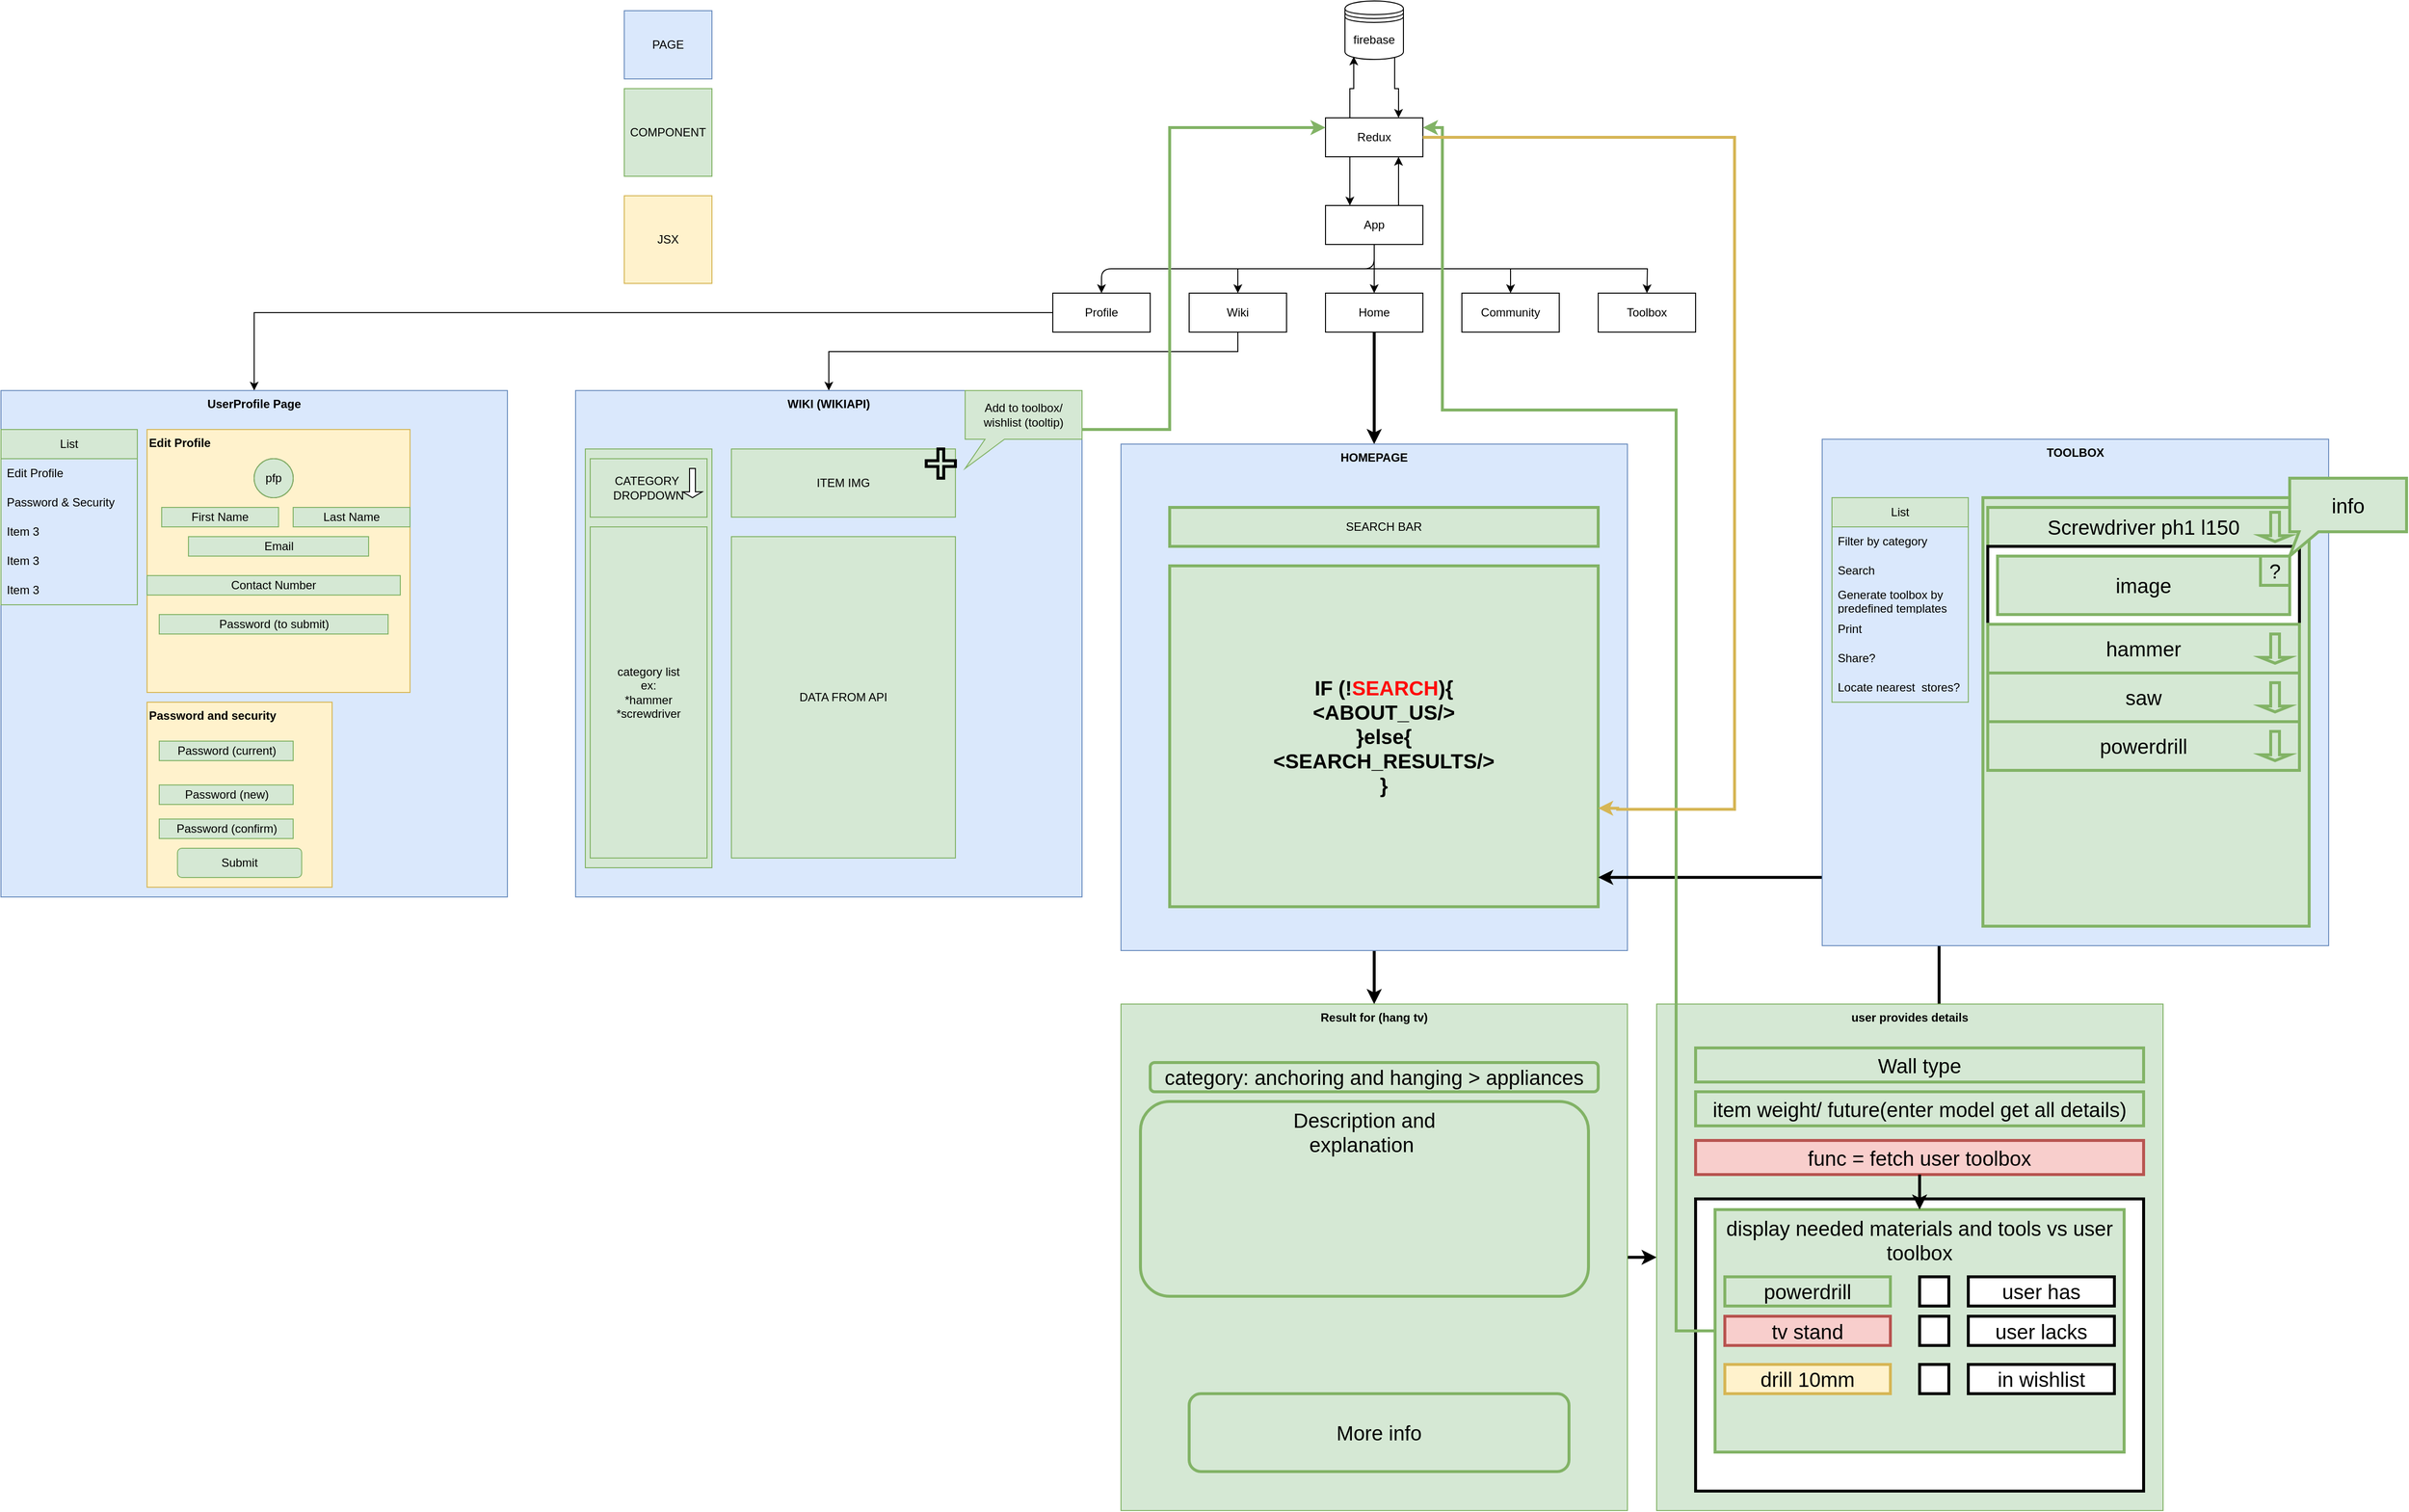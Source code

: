 <mxfile version="20.8.23" type="github">
  <diagram name="Page-1" id="2c0d36ab-eaac-3732-788b-9136903baeff">
    <mxGraphModel dx="3440.5" dy="911" grid="1" gridSize="10" guides="1" tooltips="1" connect="1" arrows="1" fold="1" page="1" pageScale="1.5" pageWidth="1169" pageHeight="827" background="none" math="0" shadow="0">
      <root>
        <mxCell id="0" />
        <mxCell id="1" parent="0" />
        <mxCell id="G5pGbf08PNdvRAmgkb_J-200" style="edgeStyle=orthogonalEdgeStyle;rounded=0;orthogonalLoop=1;jettySize=auto;html=1;exitX=0.85;exitY=0.95;exitDx=0;exitDy=0;exitPerimeter=0;entryX=0.75;entryY=0;entryDx=0;entryDy=0;" edge="1" parent="1" source="G5pGbf08PNdvRAmgkb_J-149" target="G5pGbf08PNdvRAmgkb_J-193">
          <mxGeometry relative="1" as="geometry" />
        </mxCell>
        <mxCell id="G5pGbf08PNdvRAmgkb_J-149" value="firebase" style="shape=datastore;whiteSpace=wrap;html=1;" vertex="1" parent="1">
          <mxGeometry x="750" width="60" height="60" as="geometry" />
        </mxCell>
        <mxCell id="G5pGbf08PNdvRAmgkb_J-195" style="edgeStyle=orthogonalEdgeStyle;rounded=0;orthogonalLoop=1;jettySize=auto;html=1;exitX=0.75;exitY=0;exitDx=0;exitDy=0;entryX=0.75;entryY=1;entryDx=0;entryDy=0;" edge="1" parent="1" source="G5pGbf08PNdvRAmgkb_J-182" target="G5pGbf08PNdvRAmgkb_J-193">
          <mxGeometry relative="1" as="geometry" />
        </mxCell>
        <mxCell id="G5pGbf08PNdvRAmgkb_J-182" value="App" style="whiteSpace=wrap;html=1;" vertex="1" parent="1">
          <mxGeometry x="730" y="210" width="100" height="40" as="geometry" />
        </mxCell>
        <mxCell id="G5pGbf08PNdvRAmgkb_J-202" style="edgeStyle=orthogonalEdgeStyle;rounded=0;orthogonalLoop=1;jettySize=auto;html=1;entryX=0.5;entryY=0;entryDx=0;entryDy=0;" edge="1" parent="1" source="G5pGbf08PNdvRAmgkb_J-183" target="G5pGbf08PNdvRAmgkb_J-201">
          <mxGeometry relative="1" as="geometry" />
        </mxCell>
        <mxCell id="G5pGbf08PNdvRAmgkb_J-183" value="Profile" style="whiteSpace=wrap;html=1;" vertex="1" parent="1">
          <mxGeometry x="450" y="300" width="100" height="40" as="geometry" />
        </mxCell>
        <mxCell id="G5pGbf08PNdvRAmgkb_J-184" value="" style="edgeStyle=elbowEdgeStyle;elbow=vertical;html=1;rounded=1;curved=0;sourcePerimeterSpacing=0;targetPerimeterSpacing=0;startSize=6;endSize=6;" edge="1" parent="1" source="G5pGbf08PNdvRAmgkb_J-182" target="G5pGbf08PNdvRAmgkb_J-183">
          <mxGeometry relative="1" as="geometry" />
        </mxCell>
        <mxCell id="G5pGbf08PNdvRAmgkb_J-185" style="edgeStyle=orthogonalEdgeStyle;rounded=0;orthogonalLoop=1;jettySize=auto;html=1;exitX=0.5;exitY=1;exitDx=0;exitDy=0;" edge="1" parent="1" source="G5pGbf08PNdvRAmgkb_J-182">
          <mxGeometry relative="1" as="geometry">
            <mxPoint x="1060" y="300" as="targetPoint" />
          </mxGeometry>
        </mxCell>
        <mxCell id="G5pGbf08PNdvRAmgkb_J-243" style="edgeStyle=orthogonalEdgeStyle;rounded=0;orthogonalLoop=1;jettySize=auto;html=1;" edge="1" parent="1" source="G5pGbf08PNdvRAmgkb_J-186" target="G5pGbf08PNdvRAmgkb_J-233">
          <mxGeometry relative="1" as="geometry">
            <Array as="points">
              <mxPoint x="640" y="360" />
              <mxPoint x="220" y="360" />
            </Array>
          </mxGeometry>
        </mxCell>
        <mxCell id="G5pGbf08PNdvRAmgkb_J-186" value="Wiki" style="whiteSpace=wrap;html=1;" vertex="1" parent="1">
          <mxGeometry x="590" y="300" width="100" height="40" as="geometry" />
        </mxCell>
        <mxCell id="G5pGbf08PNdvRAmgkb_J-187" style="edgeStyle=orthogonalEdgeStyle;rounded=0;orthogonalLoop=1;jettySize=auto;html=1;entryX=0.5;entryY=0;entryDx=0;entryDy=0;exitX=0.5;exitY=1;exitDx=0;exitDy=0;" edge="1" parent="1" source="G5pGbf08PNdvRAmgkb_J-182" target="G5pGbf08PNdvRAmgkb_J-186">
          <mxGeometry relative="1" as="geometry" />
        </mxCell>
        <mxCell id="G5pGbf08PNdvRAmgkb_J-245" style="edgeStyle=orthogonalEdgeStyle;rounded=0;orthogonalLoop=1;jettySize=auto;html=1;entryX=0.5;entryY=0;entryDx=0;entryDy=0;strokeWidth=3;" edge="1" parent="1" source="G5pGbf08PNdvRAmgkb_J-188" target="G5pGbf08PNdvRAmgkb_J-244">
          <mxGeometry relative="1" as="geometry" />
        </mxCell>
        <mxCell id="G5pGbf08PNdvRAmgkb_J-188" value="Home" style="whiteSpace=wrap;html=1;" vertex="1" parent="1">
          <mxGeometry x="730" y="300" width="100" height="40" as="geometry" />
        </mxCell>
        <mxCell id="G5pGbf08PNdvRAmgkb_J-189" style="edgeStyle=orthogonalEdgeStyle;rounded=0;orthogonalLoop=1;jettySize=auto;html=1;exitX=0.5;exitY=1;exitDx=0;exitDy=0;" edge="1" parent="1" source="G5pGbf08PNdvRAmgkb_J-182" target="G5pGbf08PNdvRAmgkb_J-188">
          <mxGeometry relative="1" as="geometry" />
        </mxCell>
        <mxCell id="G5pGbf08PNdvRAmgkb_J-190" value="Community" style="whiteSpace=wrap;html=1;" vertex="1" parent="1">
          <mxGeometry x="870" y="300" width="100" height="40" as="geometry" />
        </mxCell>
        <mxCell id="G5pGbf08PNdvRAmgkb_J-191" style="edgeStyle=orthogonalEdgeStyle;rounded=0;orthogonalLoop=1;jettySize=auto;html=1;exitX=0.5;exitY=1;exitDx=0;exitDy=0;" edge="1" parent="1" source="G5pGbf08PNdvRAmgkb_J-182" target="G5pGbf08PNdvRAmgkb_J-190">
          <mxGeometry relative="1" as="geometry" />
        </mxCell>
        <mxCell id="G5pGbf08PNdvRAmgkb_J-196" style="edgeStyle=orthogonalEdgeStyle;rounded=0;orthogonalLoop=1;jettySize=auto;html=1;exitX=0.25;exitY=1;exitDx=0;exitDy=0;entryX=0.25;entryY=0;entryDx=0;entryDy=0;" edge="1" parent="1" source="G5pGbf08PNdvRAmgkb_J-193" target="G5pGbf08PNdvRAmgkb_J-182">
          <mxGeometry relative="1" as="geometry" />
        </mxCell>
        <mxCell id="G5pGbf08PNdvRAmgkb_J-199" style="edgeStyle=orthogonalEdgeStyle;rounded=0;orthogonalLoop=1;jettySize=auto;html=1;exitX=0.25;exitY=0;exitDx=0;exitDy=0;entryX=0.15;entryY=0.95;entryDx=0;entryDy=0;entryPerimeter=0;" edge="1" parent="1" source="G5pGbf08PNdvRAmgkb_J-193" target="G5pGbf08PNdvRAmgkb_J-149">
          <mxGeometry relative="1" as="geometry" />
        </mxCell>
        <mxCell id="G5pGbf08PNdvRAmgkb_J-193" value="Redux" style="whiteSpace=wrap;html=1;" vertex="1" parent="1">
          <mxGeometry x="730" y="120" width="100" height="40" as="geometry" />
        </mxCell>
        <mxCell id="G5pGbf08PNdvRAmgkb_J-194" value="Toolbox" style="whiteSpace=wrap;html=1;" vertex="1" parent="1">
          <mxGeometry x="1010" y="300" width="100" height="40" as="geometry" />
        </mxCell>
        <mxCell id="G5pGbf08PNdvRAmgkb_J-201" value="&lt;b&gt;UserProfile Page&lt;/b&gt;" style="whiteSpace=wrap;html=1;aspect=fixed;verticalAlign=top;fillColor=#dae8fc;strokeColor=#6c8ebf;" vertex="1" parent="1">
          <mxGeometry x="-630" y="400" width="520" height="520" as="geometry" />
        </mxCell>
        <mxCell id="G5pGbf08PNdvRAmgkb_J-204" value="List" style="swimlane;fontStyle=0;childLayout=stackLayout;horizontal=1;startSize=30;horizontalStack=0;resizeParent=1;resizeParentMax=0;resizeLast=0;collapsible=1;marginBottom=0;whiteSpace=wrap;html=1;fillColor=#d5e8d4;strokeColor=#82b366;" vertex="1" parent="1">
          <mxGeometry x="-630" y="440" width="140" height="180" as="geometry" />
        </mxCell>
        <mxCell id="G5pGbf08PNdvRAmgkb_J-205" value="Edit Profile" style="text;strokeColor=none;fillColor=none;align=left;verticalAlign=middle;spacingLeft=4;spacingRight=4;overflow=hidden;points=[[0,0.5],[1,0.5]];portConstraint=eastwest;rotatable=0;whiteSpace=wrap;html=1;" vertex="1" parent="G5pGbf08PNdvRAmgkb_J-204">
          <mxGeometry y="30" width="140" height="30" as="geometry" />
        </mxCell>
        <mxCell id="G5pGbf08PNdvRAmgkb_J-206" value="Password &amp;amp; Security" style="text;strokeColor=none;fillColor=none;align=left;verticalAlign=middle;spacingLeft=4;spacingRight=4;overflow=hidden;points=[[0,0.5],[1,0.5]];portConstraint=eastwest;rotatable=0;whiteSpace=wrap;html=1;" vertex="1" parent="G5pGbf08PNdvRAmgkb_J-204">
          <mxGeometry y="60" width="140" height="30" as="geometry" />
        </mxCell>
        <mxCell id="G5pGbf08PNdvRAmgkb_J-207" value="Item 3" style="text;strokeColor=none;fillColor=none;align=left;verticalAlign=middle;spacingLeft=4;spacingRight=4;overflow=hidden;points=[[0,0.5],[1,0.5]];portConstraint=eastwest;rotatable=0;whiteSpace=wrap;html=1;" vertex="1" parent="G5pGbf08PNdvRAmgkb_J-204">
          <mxGeometry y="90" width="140" height="30" as="geometry" />
        </mxCell>
        <mxCell id="G5pGbf08PNdvRAmgkb_J-208" value="Item 3" style="text;strokeColor=none;fillColor=none;align=left;verticalAlign=middle;spacingLeft=4;spacingRight=4;overflow=hidden;points=[[0,0.5],[1,0.5]];portConstraint=eastwest;rotatable=0;whiteSpace=wrap;html=1;" vertex="1" parent="G5pGbf08PNdvRAmgkb_J-204">
          <mxGeometry y="120" width="140" height="30" as="geometry" />
        </mxCell>
        <mxCell id="G5pGbf08PNdvRAmgkb_J-209" value="Item 3" style="text;strokeColor=none;fillColor=none;align=left;verticalAlign=middle;spacingLeft=4;spacingRight=4;overflow=hidden;points=[[0,0.5],[1,0.5]];portConstraint=eastwest;rotatable=0;whiteSpace=wrap;html=1;" vertex="1" parent="G5pGbf08PNdvRAmgkb_J-204">
          <mxGeometry y="150" width="140" height="30" as="geometry" />
        </mxCell>
        <mxCell id="G5pGbf08PNdvRAmgkb_J-210" value="Edit Profile" style="whiteSpace=wrap;html=1;aspect=fixed;verticalAlign=top;align=left;fontStyle=1;fillColor=#fff2cc;strokeColor=#d6b656;" vertex="1" parent="1">
          <mxGeometry x="-480" y="440" width="270" height="270" as="geometry" />
        </mxCell>
        <mxCell id="G5pGbf08PNdvRAmgkb_J-212" value="pfp" style="ellipse;whiteSpace=wrap;html=1;aspect=fixed;" vertex="1" parent="1">
          <mxGeometry x="-370" y="470" width="40" height="40" as="geometry" />
        </mxCell>
        <mxCell id="G5pGbf08PNdvRAmgkb_J-213" value="First Name" style="rounded=0;whiteSpace=wrap;html=1;" vertex="1" parent="1">
          <mxGeometry x="-465" y="520" width="120" height="20" as="geometry" />
        </mxCell>
        <mxCell id="G5pGbf08PNdvRAmgkb_J-214" value="Last Name" style="rounded=0;whiteSpace=wrap;html=1;" vertex="1" parent="1">
          <mxGeometry x="-330" y="520" width="120" height="20" as="geometry" />
        </mxCell>
        <mxCell id="G5pGbf08PNdvRAmgkb_J-215" value="Email" style="rounded=0;whiteSpace=wrap;html=1;" vertex="1" parent="1">
          <mxGeometry x="-437.5" y="550" width="185" height="20" as="geometry" />
        </mxCell>
        <mxCell id="G5pGbf08PNdvRAmgkb_J-216" value="Contact Number" style="rounded=0;whiteSpace=wrap;html=1;" vertex="1" parent="1">
          <mxGeometry x="-480" y="590" width="260" height="20" as="geometry" />
        </mxCell>
        <mxCell id="G5pGbf08PNdvRAmgkb_J-217" value="Password (to submit)" style="rounded=0;whiteSpace=wrap;html=1;" vertex="1" parent="1">
          <mxGeometry x="-467.5" y="630" width="235" height="20" as="geometry" />
        </mxCell>
        <mxCell id="G5pGbf08PNdvRAmgkb_J-218" value="Password and security" style="whiteSpace=wrap;html=1;aspect=fixed;verticalAlign=top;align=left;fontStyle=1;fillColor=#fff2cc;strokeColor=#d6b656;" vertex="1" parent="1">
          <mxGeometry x="-480" y="720" width="190" height="190" as="geometry" />
        </mxCell>
        <mxCell id="G5pGbf08PNdvRAmgkb_J-219" value="Password (current)" style="rounded=0;whiteSpace=wrap;html=1;" vertex="1" parent="1">
          <mxGeometry x="-467.5" y="760" width="137.5" height="20" as="geometry" />
        </mxCell>
        <mxCell id="G5pGbf08PNdvRAmgkb_J-220" value="Password (new)" style="rounded=0;whiteSpace=wrap;html=1;fillColor=#d5e8d4;strokeColor=#82b366;" vertex="1" parent="1">
          <mxGeometry x="-467.5" y="805" width="137.5" height="20" as="geometry" />
        </mxCell>
        <mxCell id="G5pGbf08PNdvRAmgkb_J-221" value="Password (confirm)" style="rounded=0;whiteSpace=wrap;html=1;fillColor=#d5e8d4;strokeColor=#82b366;" vertex="1" parent="1">
          <mxGeometry x="-467.5" y="840" width="137.5" height="20" as="geometry" />
        </mxCell>
        <mxCell id="G5pGbf08PNdvRAmgkb_J-222" value="Submit" style="rounded=1;whiteSpace=wrap;html=1;fillColor=#d5e8d4;strokeColor=#82b366;" vertex="1" parent="1">
          <mxGeometry x="-448.75" y="870" width="127.5" height="30" as="geometry" />
        </mxCell>
        <mxCell id="G5pGbf08PNdvRAmgkb_J-223" value="pfp" style="ellipse;whiteSpace=wrap;html=1;aspect=fixed;fillColor=#d5e8d4;strokeColor=#82b366;" vertex="1" parent="1">
          <mxGeometry x="-370" y="470" width="40" height="40" as="geometry" />
        </mxCell>
        <mxCell id="G5pGbf08PNdvRAmgkb_J-224" value="First Name" style="rounded=0;whiteSpace=wrap;html=1;fillColor=#d5e8d4;strokeColor=#82b366;" vertex="1" parent="1">
          <mxGeometry x="-465" y="520" width="120" height="20" as="geometry" />
        </mxCell>
        <mxCell id="G5pGbf08PNdvRAmgkb_J-225" value="Last Name" style="rounded=0;whiteSpace=wrap;html=1;fillColor=#d5e8d4;strokeColor=#82b366;" vertex="1" parent="1">
          <mxGeometry x="-330" y="520" width="120" height="20" as="geometry" />
        </mxCell>
        <mxCell id="G5pGbf08PNdvRAmgkb_J-226" value="Email" style="rounded=0;whiteSpace=wrap;html=1;fillColor=#d5e8d4;strokeColor=#82b366;" vertex="1" parent="1">
          <mxGeometry x="-437.5" y="550" width="185" height="20" as="geometry" />
        </mxCell>
        <mxCell id="G5pGbf08PNdvRAmgkb_J-227" value="Contact Number" style="rounded=0;whiteSpace=wrap;html=1;fillColor=#d5e8d4;strokeColor=#82b366;" vertex="1" parent="1">
          <mxGeometry x="-480" y="590" width="260" height="20" as="geometry" />
        </mxCell>
        <mxCell id="G5pGbf08PNdvRAmgkb_J-228" value="Password (to submit)" style="rounded=0;whiteSpace=wrap;html=1;fillColor=#d5e8d4;strokeColor=#82b366;" vertex="1" parent="1">
          <mxGeometry x="-467.5" y="630" width="235" height="20" as="geometry" />
        </mxCell>
        <mxCell id="G5pGbf08PNdvRAmgkb_J-229" value="Password (current)" style="rounded=0;whiteSpace=wrap;html=1;fillColor=#d5e8d4;strokeColor=#82b366;" vertex="1" parent="1">
          <mxGeometry x="-467.5" y="760" width="137.5" height="20" as="geometry" />
        </mxCell>
        <mxCell id="G5pGbf08PNdvRAmgkb_J-230" value="PAGE" style="rounded=0;whiteSpace=wrap;html=1;fillColor=#dae8fc;strokeColor=#6c8ebf;" vertex="1" parent="1">
          <mxGeometry x="10" y="10" width="90" height="70" as="geometry" />
        </mxCell>
        <mxCell id="G5pGbf08PNdvRAmgkb_J-231" value="COMPONENT" style="rounded=0;whiteSpace=wrap;html=1;fillColor=#d5e8d4;strokeColor=#82b366;" vertex="1" parent="1">
          <mxGeometry x="10" y="90" width="90" height="90" as="geometry" />
        </mxCell>
        <mxCell id="G5pGbf08PNdvRAmgkb_J-232" value="JSX" style="rounded=0;whiteSpace=wrap;html=1;fillColor=#fff2cc;strokeColor=#d6b656;" vertex="1" parent="1">
          <mxGeometry x="10" y="200" width="90" height="90" as="geometry" />
        </mxCell>
        <mxCell id="G5pGbf08PNdvRAmgkb_J-233" value="&lt;b&gt;WIKI (WIKIAPI)&lt;/b&gt;" style="whiteSpace=wrap;html=1;aspect=fixed;verticalAlign=top;fillColor=#dae8fc;strokeColor=#6c8ebf;" vertex="1" parent="1">
          <mxGeometry x="-40" y="400" width="520" height="520" as="geometry" />
        </mxCell>
        <mxCell id="G5pGbf08PNdvRAmgkb_J-234" value="" style="rounded=0;whiteSpace=wrap;html=1;fillColor=#d5e8d4;strokeColor=#82b366;" vertex="1" parent="1">
          <mxGeometry x="-30" y="460" width="130" height="430" as="geometry" />
        </mxCell>
        <mxCell id="G5pGbf08PNdvRAmgkb_J-235" value="CATEGORY&amp;nbsp;&lt;br&gt;DROPDOWN" style="rounded=0;whiteSpace=wrap;html=1;fillColor=#d5e8d4;strokeColor=#82b366;" vertex="1" parent="1">
          <mxGeometry x="-25" y="470" width="120" height="60" as="geometry" />
        </mxCell>
        <mxCell id="G5pGbf08PNdvRAmgkb_J-236" value="" style="shape=singleArrow;direction=south;whiteSpace=wrap;html=1;" vertex="1" parent="1">
          <mxGeometry x="70" y="480" width="20" height="30" as="geometry" />
        </mxCell>
        <mxCell id="G5pGbf08PNdvRAmgkb_J-237" value="category list&lt;br&gt;ex:&lt;br&gt;*hammer&lt;br&gt;*screwdriver" style="rounded=0;whiteSpace=wrap;html=1;fillColor=#d5e8d4;strokeColor=#82b366;" vertex="1" parent="1">
          <mxGeometry x="-25" y="540" width="120" height="340" as="geometry" />
        </mxCell>
        <mxCell id="G5pGbf08PNdvRAmgkb_J-238" value="ITEM IMG" style="rounded=0;whiteSpace=wrap;html=1;fillColor=#d5e8d4;strokeColor=#82b366;" vertex="1" parent="1">
          <mxGeometry x="120" y="460" width="230" height="70" as="geometry" />
        </mxCell>
        <mxCell id="G5pGbf08PNdvRAmgkb_J-239" value="" style="shape=cross;whiteSpace=wrap;html=1;fillColor=#d5e8d4;strokeColor=#000000;strokeWidth=3;" vertex="1" parent="1">
          <mxGeometry x="320" y="460" width="30" height="30" as="geometry" />
        </mxCell>
        <mxCell id="G5pGbf08PNdvRAmgkb_J-240" value="DATA FROM API" style="rounded=0;whiteSpace=wrap;html=1;fillColor=#d5e8d4;strokeColor=#82b366;" vertex="1" parent="1">
          <mxGeometry x="120" y="550" width="230" height="330" as="geometry" />
        </mxCell>
        <mxCell id="G5pGbf08PNdvRAmgkb_J-242" style="edgeStyle=orthogonalEdgeStyle;rounded=0;orthogonalLoop=1;jettySize=auto;html=1;fillColor=#d5e8d4;strokeColor=#82b366;strokeWidth=3;" edge="1" parent="1" source="G5pGbf08PNdvRAmgkb_J-241">
          <mxGeometry relative="1" as="geometry">
            <mxPoint x="730" y="130" as="targetPoint" />
            <Array as="points">
              <mxPoint x="570" y="440" />
              <mxPoint x="570" y="130" />
            </Array>
          </mxGeometry>
        </mxCell>
        <mxCell id="G5pGbf08PNdvRAmgkb_J-241" value="Add to toolbox/ wishlist (tooltip)" style="shape=callout;whiteSpace=wrap;html=1;perimeter=calloutPerimeter;position2=0;size=30;position=0.17;fillColor=#d5e8d4;strokeColor=#82b366;" vertex="1" parent="1">
          <mxGeometry x="360" y="400" width="120" height="80" as="geometry" />
        </mxCell>
        <mxCell id="G5pGbf08PNdvRAmgkb_J-249" style="edgeStyle=orthogonalEdgeStyle;rounded=0;orthogonalLoop=1;jettySize=auto;html=1;entryX=0.5;entryY=0;entryDx=0;entryDy=0;strokeWidth=3;fontSize=21;fontColor=#FF0A0A;" edge="1" parent="1" source="G5pGbf08PNdvRAmgkb_J-244" target="G5pGbf08PNdvRAmgkb_J-248">
          <mxGeometry relative="1" as="geometry" />
        </mxCell>
        <mxCell id="G5pGbf08PNdvRAmgkb_J-244" value="&lt;b&gt;HOMEPAGE&lt;/b&gt;" style="whiteSpace=wrap;html=1;aspect=fixed;verticalAlign=top;fillColor=#dae8fc;strokeColor=#6c8ebf;" vertex="1" parent="1">
          <mxGeometry x="520" y="455" width="520" height="520" as="geometry" />
        </mxCell>
        <mxCell id="G5pGbf08PNdvRAmgkb_J-246" value="SEARCH BAR" style="rounded=0;whiteSpace=wrap;html=1;strokeColor=#82b366;strokeWidth=3;fillColor=#d5e8d4;" vertex="1" parent="1">
          <mxGeometry x="570" y="520" width="440" height="40" as="geometry" />
        </mxCell>
        <mxCell id="G5pGbf08PNdvRAmgkb_J-247" value="&lt;b style=&quot;font-size: 21px;&quot;&gt;IF (!&lt;font color=&quot;#ff0a0a&quot;&gt;SEARCH&lt;/font&gt;){&lt;br&gt;&amp;lt;ABOUT_US/&amp;gt;&lt;br&gt;}else{&lt;br&gt;&amp;lt;SEARCH_RESULTS/&amp;gt;&lt;br&gt;}&lt;/b&gt;" style="rounded=0;whiteSpace=wrap;html=1;strokeColor=#82b366;strokeWidth=3;fillColor=#d5e8d4;" vertex="1" parent="1">
          <mxGeometry x="570" y="580" width="440" height="350" as="geometry" />
        </mxCell>
        <mxCell id="G5pGbf08PNdvRAmgkb_J-268" style="edgeStyle=orthogonalEdgeStyle;rounded=0;orthogonalLoop=1;jettySize=auto;html=1;entryX=0;entryY=0.5;entryDx=0;entryDy=0;strokeWidth=3;fontSize=21;fontColor=#000000;" edge="1" parent="1" source="G5pGbf08PNdvRAmgkb_J-248" target="G5pGbf08PNdvRAmgkb_J-253">
          <mxGeometry relative="1" as="geometry" />
        </mxCell>
        <mxCell id="G5pGbf08PNdvRAmgkb_J-248" value="&lt;b&gt;Result for (hang tv)&lt;/b&gt;" style="whiteSpace=wrap;html=1;aspect=fixed;verticalAlign=top;fillColor=#d5e8d4;strokeColor=#82b366;" vertex="1" parent="1">
          <mxGeometry x="520" y="1030" width="520" height="520" as="geometry" />
        </mxCell>
        <mxCell id="G5pGbf08PNdvRAmgkb_J-250" value="&lt;font color=&quot;#000000&quot;&gt;category: anchoring and hanging &amp;gt; appliances&lt;/font&gt;" style="rounded=1;whiteSpace=wrap;html=1;strokeColor=#82b366;strokeWidth=3;fontSize=21;fillColor=#d5e8d4;" vertex="1" parent="1">
          <mxGeometry x="550" y="1090" width="460" height="30" as="geometry" />
        </mxCell>
        <mxCell id="G5pGbf08PNdvRAmgkb_J-251" value="&lt;font color=&quot;#000000&quot;&gt;Description and &lt;br&gt;explanation&amp;nbsp;&lt;/font&gt;" style="rounded=1;whiteSpace=wrap;html=1;strokeColor=#82b366;strokeWidth=3;fontSize=21;verticalAlign=top;fillColor=#d5e8d4;" vertex="1" parent="1">
          <mxGeometry x="540" y="1130" width="460" height="200" as="geometry" />
        </mxCell>
        <mxCell id="G5pGbf08PNdvRAmgkb_J-252" value="More info" style="rounded=1;whiteSpace=wrap;html=1;strokeColor=#82b366;strokeWidth=3;fontSize=21;fillColor=#d5e8d4;" vertex="1" parent="1">
          <mxGeometry x="590" y="1430" width="390" height="80" as="geometry" />
        </mxCell>
        <mxCell id="G5pGbf08PNdvRAmgkb_J-269" style="edgeStyle=orthogonalEdgeStyle;rounded=0;orthogonalLoop=1;jettySize=auto;html=1;entryX=1;entryY=0.914;entryDx=0;entryDy=0;entryPerimeter=0;strokeWidth=3;fontSize=21;fontColor=#000000;" edge="1" parent="1" source="G5pGbf08PNdvRAmgkb_J-253" target="G5pGbf08PNdvRAmgkb_J-247">
          <mxGeometry relative="1" as="geometry">
            <Array as="points">
              <mxPoint x="1360" y="900" />
            </Array>
          </mxGeometry>
        </mxCell>
        <mxCell id="G5pGbf08PNdvRAmgkb_J-253" value="&lt;b&gt;user provides details&lt;/b&gt;" style="whiteSpace=wrap;html=1;aspect=fixed;verticalAlign=top;fillColor=#d5e8d4;strokeColor=#82b366;" vertex="1" parent="1">
          <mxGeometry x="1070" y="1030" width="520" height="520" as="geometry" />
        </mxCell>
        <mxCell id="G5pGbf08PNdvRAmgkb_J-254" value="Wall type" style="rounded=0;whiteSpace=wrap;html=1;strokeColor=#82b366;strokeWidth=3;fontSize=21;fillColor=#d5e8d4;" vertex="1" parent="1">
          <mxGeometry x="1110" y="1075" width="460" height="35" as="geometry" />
        </mxCell>
        <mxCell id="G5pGbf08PNdvRAmgkb_J-255" value="item weight/ future(enter model get all details)" style="rounded=0;whiteSpace=wrap;html=1;strokeColor=#82b366;strokeWidth=3;fontSize=21;fillColor=#d5e8d4;" vertex="1" parent="1">
          <mxGeometry x="1110" y="1120" width="460" height="35" as="geometry" />
        </mxCell>
        <mxCell id="G5pGbf08PNdvRAmgkb_J-256" value="func = fetch user toolbox" style="rounded=0;whiteSpace=wrap;html=1;strokeColor=#b85450;strokeWidth=3;fontSize=21;fillColor=#f8cecc;" vertex="1" parent="1">
          <mxGeometry x="1110" y="1170" width="460" height="35" as="geometry" />
        </mxCell>
        <mxCell id="G5pGbf08PNdvRAmgkb_J-257" value="" style="rounded=0;whiteSpace=wrap;html=1;strokeColor=#000000;strokeWidth=3;fontSize=21;fontColor=#000000;" vertex="1" parent="1">
          <mxGeometry x="1110" y="1230" width="460" height="300" as="geometry" />
        </mxCell>
        <mxCell id="G5pGbf08PNdvRAmgkb_J-267" style="edgeStyle=orthogonalEdgeStyle;rounded=0;orthogonalLoop=1;jettySize=auto;html=1;exitX=1;exitY=0.5;exitDx=0;exitDy=0;entryX=1;entryY=0.25;entryDx=0;entryDy=0;strokeWidth=3;fontSize=21;fontColor=#000000;fillColor=#d5e8d4;strokeColor=#82b366;" edge="1" parent="1" source="G5pGbf08PNdvRAmgkb_J-258" target="G5pGbf08PNdvRAmgkb_J-193">
          <mxGeometry relative="1" as="geometry">
            <Array as="points">
              <mxPoint x="1090" y="1365" />
              <mxPoint x="1090" y="420" />
              <mxPoint x="850" y="420" />
              <mxPoint x="850" y="130" />
            </Array>
          </mxGeometry>
        </mxCell>
        <mxCell id="G5pGbf08PNdvRAmgkb_J-258" value="display needed materials and tools vs user toolbox" style="rounded=0;whiteSpace=wrap;html=1;strokeColor=#82b366;strokeWidth=3;fontSize=21;verticalAlign=top;fillColor=#d5e8d4;" vertex="1" parent="1">
          <mxGeometry x="1130" y="1241" width="420" height="249" as="geometry" />
        </mxCell>
        <mxCell id="G5pGbf08PNdvRAmgkb_J-259" value="powerdrill" style="rounded=0;whiteSpace=wrap;html=1;strokeColor=#82b366;strokeWidth=3;fontSize=21;fillColor=#d5e8d4;" vertex="1" parent="1">
          <mxGeometry x="1140" y="1310" width="170" height="30" as="geometry" />
        </mxCell>
        <mxCell id="G5pGbf08PNdvRAmgkb_J-260" value="tv stand" style="rounded=0;whiteSpace=wrap;html=1;strokeColor=#b85450;strokeWidth=3;fontSize=21;fillColor=#f8cecc;" vertex="1" parent="1">
          <mxGeometry x="1140" y="1350.5" width="170" height="30" as="geometry" />
        </mxCell>
        <mxCell id="G5pGbf08PNdvRAmgkb_J-261" value="drill 10mm" style="rounded=0;whiteSpace=wrap;html=1;strokeColor=#d6b656;strokeWidth=3;fontSize=21;fillColor=#fff2cc;" vertex="1" parent="1">
          <mxGeometry x="1140" y="1400" width="170" height="30" as="geometry" />
        </mxCell>
        <mxCell id="G5pGbf08PNdvRAmgkb_J-262" value="" style="whiteSpace=wrap;html=1;aspect=fixed;strokeColor=#000000;strokeWidth=3;fontSize=21;fontColor=#000000;" vertex="1" parent="1">
          <mxGeometry x="1340" y="1310" width="30" height="30" as="geometry" />
        </mxCell>
        <mxCell id="G5pGbf08PNdvRAmgkb_J-263" value="" style="whiteSpace=wrap;html=1;aspect=fixed;strokeColor=#000000;strokeWidth=3;fontSize=21;fontColor=#000000;" vertex="1" parent="1">
          <mxGeometry x="1340" y="1350.5" width="30" height="30" as="geometry" />
        </mxCell>
        <mxCell id="G5pGbf08PNdvRAmgkb_J-264" value="" style="whiteSpace=wrap;html=1;aspect=fixed;strokeColor=#000000;strokeWidth=3;fontSize=21;fontColor=#000000;" vertex="1" parent="1">
          <mxGeometry x="1340" y="1400" width="30" height="30" as="geometry" />
        </mxCell>
        <mxCell id="G5pGbf08PNdvRAmgkb_J-266" style="edgeStyle=orthogonalEdgeStyle;rounded=0;orthogonalLoop=1;jettySize=auto;html=1;exitX=0.5;exitY=1;exitDx=0;exitDy=0;entryX=0.5;entryY=0;entryDx=0;entryDy=0;strokeWidth=3;fontSize=21;fontColor=#000000;" edge="1" parent="1" source="G5pGbf08PNdvRAmgkb_J-256" target="G5pGbf08PNdvRAmgkb_J-258">
          <mxGeometry relative="1" as="geometry" />
        </mxCell>
        <mxCell id="G5pGbf08PNdvRAmgkb_J-271" style="edgeStyle=orthogonalEdgeStyle;rounded=0;orthogonalLoop=1;jettySize=auto;html=1;strokeWidth=3;fontSize=21;fontColor=#000000;entryX=1;entryY=0.711;entryDx=0;entryDy=0;entryPerimeter=0;fillColor=#fff2cc;strokeColor=#d6b656;" edge="1" parent="1" source="G5pGbf08PNdvRAmgkb_J-193" target="G5pGbf08PNdvRAmgkb_J-247">
          <mxGeometry relative="1" as="geometry">
            <mxPoint x="1070" y="830" as="targetPoint" />
            <Array as="points">
              <mxPoint x="1150" y="140" />
              <mxPoint x="1150" y="830" />
              <mxPoint x="1030" y="830" />
              <mxPoint x="1030" y="829" />
            </Array>
          </mxGeometry>
        </mxCell>
        <mxCell id="G5pGbf08PNdvRAmgkb_J-273" value="&lt;b&gt;TOOLBOX&lt;br&gt;&lt;/b&gt;" style="whiteSpace=wrap;html=1;aspect=fixed;verticalAlign=top;fillColor=#dae8fc;strokeColor=#6c8ebf;" vertex="1" parent="1">
          <mxGeometry x="1240" y="450" width="520" height="520" as="geometry" />
        </mxCell>
        <mxCell id="G5pGbf08PNdvRAmgkb_J-274" value="List" style="swimlane;fontStyle=0;childLayout=stackLayout;horizontal=1;startSize=30;horizontalStack=0;resizeParent=1;resizeParentMax=0;resizeLast=0;collapsible=1;marginBottom=0;whiteSpace=wrap;html=1;fillColor=#d5e8d4;strokeColor=#82b366;" vertex="1" parent="1">
          <mxGeometry x="1250" y="510" width="140" height="210" as="geometry" />
        </mxCell>
        <mxCell id="G5pGbf08PNdvRAmgkb_J-275" value="Filter by category" style="text;strokeColor=none;fillColor=none;align=left;verticalAlign=middle;spacingLeft=4;spacingRight=4;overflow=hidden;points=[[0,0.5],[1,0.5]];portConstraint=eastwest;rotatable=0;whiteSpace=wrap;html=1;" vertex="1" parent="G5pGbf08PNdvRAmgkb_J-274">
          <mxGeometry y="30" width="140" height="30" as="geometry" />
        </mxCell>
        <mxCell id="G5pGbf08PNdvRAmgkb_J-276" value="Search" style="text;strokeColor=none;fillColor=none;align=left;verticalAlign=middle;spacingLeft=4;spacingRight=4;overflow=hidden;points=[[0,0.5],[1,0.5]];portConstraint=eastwest;rotatable=0;whiteSpace=wrap;html=1;" vertex="1" parent="G5pGbf08PNdvRAmgkb_J-274">
          <mxGeometry y="60" width="140" height="30" as="geometry" />
        </mxCell>
        <mxCell id="G5pGbf08PNdvRAmgkb_J-277" value="Generate toolbox by&amp;nbsp; predefined templates" style="text;strokeColor=none;fillColor=none;align=left;verticalAlign=middle;spacingLeft=4;spacingRight=4;overflow=hidden;points=[[0,0.5],[1,0.5]];portConstraint=eastwest;rotatable=0;whiteSpace=wrap;html=1;" vertex="1" parent="G5pGbf08PNdvRAmgkb_J-274">
          <mxGeometry y="90" width="140" height="30" as="geometry" />
        </mxCell>
        <mxCell id="G5pGbf08PNdvRAmgkb_J-278" value="Print" style="text;strokeColor=none;fillColor=none;align=left;verticalAlign=middle;spacingLeft=4;spacingRight=4;overflow=hidden;points=[[0,0.5],[1,0.5]];portConstraint=eastwest;rotatable=0;whiteSpace=wrap;html=1;" vertex="1" parent="G5pGbf08PNdvRAmgkb_J-274">
          <mxGeometry y="120" width="140" height="30" as="geometry" />
        </mxCell>
        <mxCell id="G5pGbf08PNdvRAmgkb_J-279" value="Share?" style="text;strokeColor=none;fillColor=none;align=left;verticalAlign=middle;spacingLeft=4;spacingRight=4;overflow=hidden;points=[[0,0.5],[1,0.5]];portConstraint=eastwest;rotatable=0;whiteSpace=wrap;html=1;" vertex="1" parent="G5pGbf08PNdvRAmgkb_J-274">
          <mxGeometry y="150" width="140" height="30" as="geometry" />
        </mxCell>
        <mxCell id="G5pGbf08PNdvRAmgkb_J-283" value="Locate nearest&amp;nbsp; stores?" style="text;strokeColor=none;fillColor=none;align=left;verticalAlign=middle;spacingLeft=4;spacingRight=4;overflow=hidden;points=[[0,0.5],[1,0.5]];portConstraint=eastwest;rotatable=0;whiteSpace=wrap;html=1;" vertex="1" parent="G5pGbf08PNdvRAmgkb_J-274">
          <mxGeometry y="180" width="140" height="30" as="geometry" />
        </mxCell>
        <mxCell id="G5pGbf08PNdvRAmgkb_J-280" value="user has" style="rounded=0;whiteSpace=wrap;html=1;strokeColor=#000000;strokeWidth=3;fontSize=21;fontColor=#000000;" vertex="1" parent="1">
          <mxGeometry x="1390" y="1310" width="150" height="30" as="geometry" />
        </mxCell>
        <mxCell id="G5pGbf08PNdvRAmgkb_J-281" value="user lacks" style="rounded=0;whiteSpace=wrap;html=1;strokeColor=#000000;strokeWidth=3;fontSize=21;fontColor=#000000;" vertex="1" parent="1">
          <mxGeometry x="1390" y="1350.5" width="150" height="30" as="geometry" />
        </mxCell>
        <mxCell id="G5pGbf08PNdvRAmgkb_J-282" value="in wishlist" style="rounded=0;whiteSpace=wrap;html=1;strokeColor=#000000;strokeWidth=3;fontSize=21;fontColor=#000000;" vertex="1" parent="1">
          <mxGeometry x="1390" y="1400" width="150" height="30" as="geometry" />
        </mxCell>
        <mxCell id="G5pGbf08PNdvRAmgkb_J-284" value="" style="rounded=0;whiteSpace=wrap;html=1;strokeColor=#82b366;strokeWidth=3;fontSize=21;fillColor=#d5e8d4;" vertex="1" parent="1">
          <mxGeometry x="1405" y="510" width="335" height="440" as="geometry" />
        </mxCell>
        <mxCell id="G5pGbf08PNdvRAmgkb_J-285" value="Screwdriver ph1 l150" style="rounded=0;whiteSpace=wrap;html=1;strokeColor=#82b366;strokeWidth=3;fontSize=21;fillColor=#d5e8d4;" vertex="1" parent="1">
          <mxGeometry x="1410" y="520" width="320" height="40" as="geometry" />
        </mxCell>
        <mxCell id="G5pGbf08PNdvRAmgkb_J-286" value="" style="shape=singleArrow;direction=south;whiteSpace=wrap;html=1;strokeColor=#82b366;strokeWidth=3;fontSize=21;fillColor=#d5e8d4;" vertex="1" parent="1">
          <mxGeometry x="1690" y="525" width="30" height="30" as="geometry" />
        </mxCell>
        <mxCell id="G5pGbf08PNdvRAmgkb_J-287" value="" style="rounded=0;whiteSpace=wrap;html=1;strokeColor=#000000;strokeWidth=3;fontSize=21;fontColor=#000000;" vertex="1" parent="1">
          <mxGeometry x="1410" y="560" width="320" height="80" as="geometry" />
        </mxCell>
        <mxCell id="G5pGbf08PNdvRAmgkb_J-288" value="image" style="rounded=0;whiteSpace=wrap;html=1;strokeColor=#82b366;strokeWidth=3;fontSize=21;fillColor=#d5e8d4;" vertex="1" parent="1">
          <mxGeometry x="1420" y="570" width="300" height="60" as="geometry" />
        </mxCell>
        <mxCell id="G5pGbf08PNdvRAmgkb_J-289" value="info" style="shape=callout;whiteSpace=wrap;html=1;perimeter=calloutPerimeter;strokeColor=#82b366;strokeWidth=3;fontSize=21;position2=0;size=25;position=0.08;fillColor=#d5e8d4;" vertex="1" parent="1">
          <mxGeometry x="1720" y="490" width="120" height="80" as="geometry" />
        </mxCell>
        <mxCell id="G5pGbf08PNdvRAmgkb_J-290" value="?" style="whiteSpace=wrap;html=1;aspect=fixed;strokeColor=#82b366;strokeWidth=3;fontSize=21;fillColor=#d5e8d4;" vertex="1" parent="1">
          <mxGeometry x="1690" y="570" width="30" height="30" as="geometry" />
        </mxCell>
        <mxCell id="G5pGbf08PNdvRAmgkb_J-291" value="hammer" style="rounded=0;whiteSpace=wrap;html=1;strokeColor=#82b366;strokeWidth=3;fontSize=21;fillColor=#d5e8d4;" vertex="1" parent="1">
          <mxGeometry x="1410" y="640" width="320" height="50" as="geometry" />
        </mxCell>
        <mxCell id="G5pGbf08PNdvRAmgkb_J-292" value="saw" style="rounded=0;whiteSpace=wrap;html=1;strokeColor=#82b366;strokeWidth=3;fontSize=21;fillColor=#d5e8d4;" vertex="1" parent="1">
          <mxGeometry x="1410" y="690" width="320" height="50" as="geometry" />
        </mxCell>
        <mxCell id="G5pGbf08PNdvRAmgkb_J-293" value="powerdrill" style="rounded=0;whiteSpace=wrap;html=1;strokeColor=#82b366;strokeWidth=3;fontSize=21;fillColor=#d5e8d4;" vertex="1" parent="1">
          <mxGeometry x="1410" y="740" width="320" height="50" as="geometry" />
        </mxCell>
        <mxCell id="G5pGbf08PNdvRAmgkb_J-294" value="" style="shape=singleArrow;direction=south;whiteSpace=wrap;html=1;strokeColor=#82b366;strokeWidth=3;fontSize=21;fillColor=#d5e8d4;" vertex="1" parent="1">
          <mxGeometry x="1690" y="650" width="30" height="30" as="geometry" />
        </mxCell>
        <mxCell id="G5pGbf08PNdvRAmgkb_J-295" value="" style="shape=singleArrow;direction=south;whiteSpace=wrap;html=1;strokeColor=#82b366;strokeWidth=3;fontSize=21;fillColor=#d5e8d4;" vertex="1" parent="1">
          <mxGeometry x="1690" y="700" width="30" height="30" as="geometry" />
        </mxCell>
        <mxCell id="G5pGbf08PNdvRAmgkb_J-296" value="" style="shape=singleArrow;direction=south;whiteSpace=wrap;html=1;strokeColor=#82b366;strokeWidth=3;fontSize=21;fillColor=#d5e8d4;" vertex="1" parent="1">
          <mxGeometry x="1690" y="750" width="30" height="30" as="geometry" />
        </mxCell>
      </root>
    </mxGraphModel>
  </diagram>
</mxfile>
